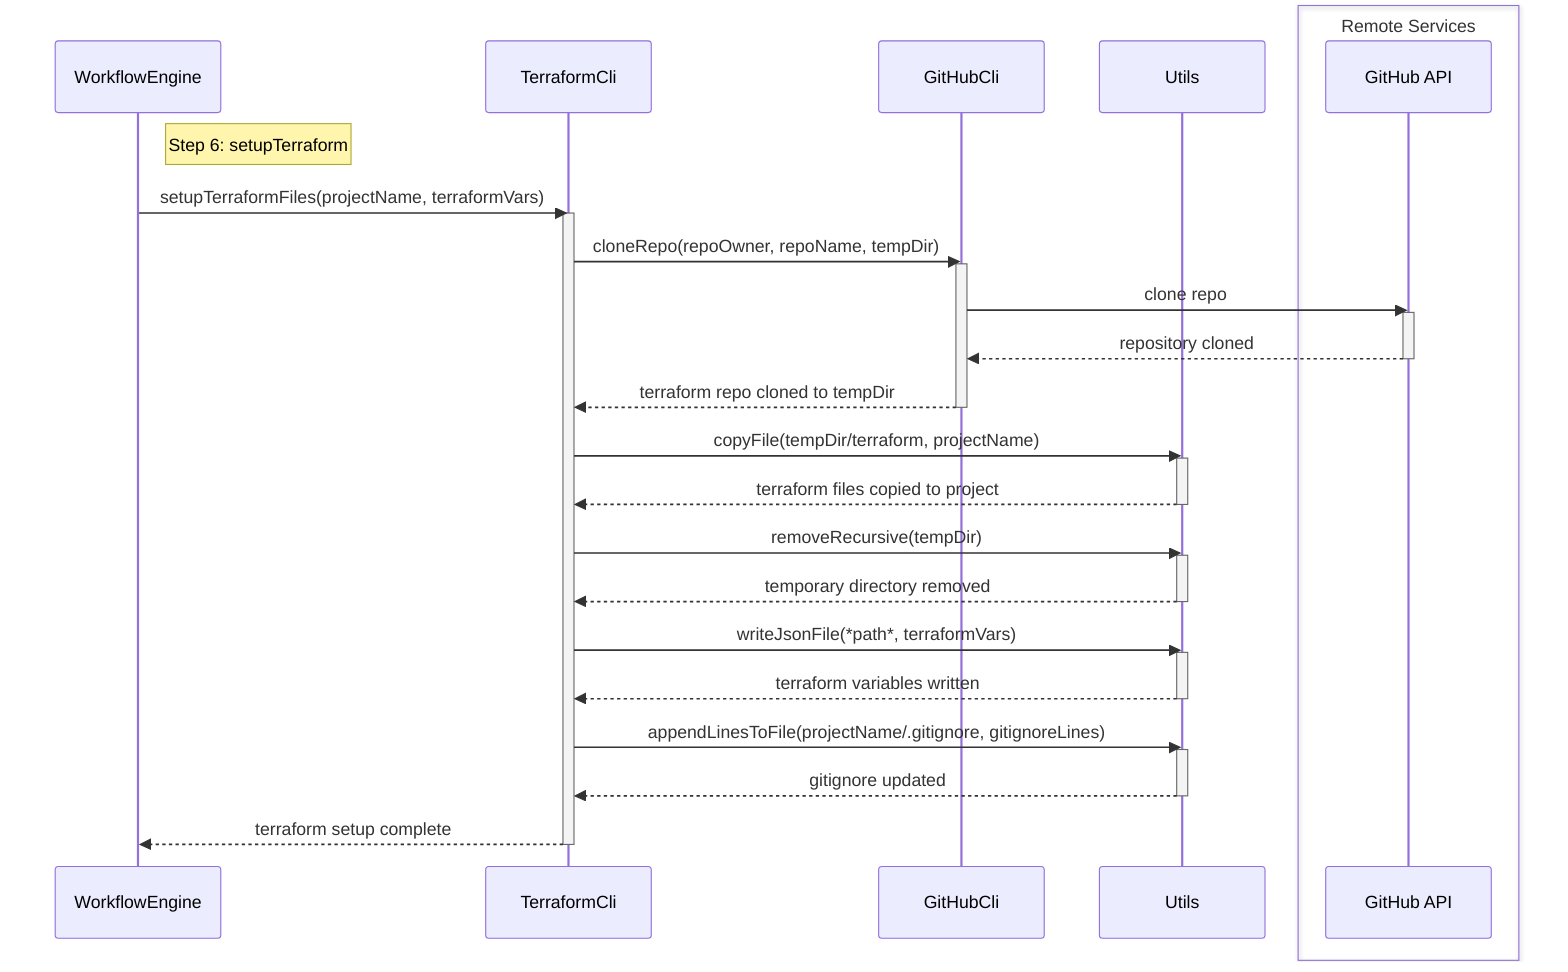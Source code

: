 ---
config:
  theme: default
  look: classic
---
sequenceDiagram
    participant WE as WorkflowEngine
    participant TF as TerraformCli
    participant GH as GitHubCli
    participant Utils
    
    box Remote Services
    participant GHAPI as GitHub API
    end
    
    note right of WE: Step 6: setupTerraform
    WE->>TF: setupTerraformFiles(projectName, terraformVars)
    activate TF
    
    TF->>GH: cloneRepo(repoOwner, repoName, tempDir)
    activate GH
    GH->>GHAPI: clone repo
    activate GHAPI
    GHAPI-->>GH: repository cloned
    deactivate GHAPI
    GH-->>TF: terraform repo cloned to tempDir
    deactivate GH
    
    TF->>Utils: copyFile(tempDir/terraform, projectName)
    activate Utils
    Utils-->>TF: terraform files copied to project
    deactivate Utils
    
    TF->>Utils: removeRecursive(tempDir)
    activate Utils
    Utils-->>TF: temporary directory removed
    deactivate Utils
    
    TF->>Utils: writeJsonFile(*path*, terraformVars)
    activate Utils
    Utils-->>TF: terraform variables written
    deactivate Utils
    
    TF->>Utils: appendLinesToFile(projectName/.gitignore, gitignoreLines)
    activate Utils
    Utils-->>TF: gitignore updated
    deactivate Utils
    
    TF-->>WE: terraform setup complete
    deactivate TF